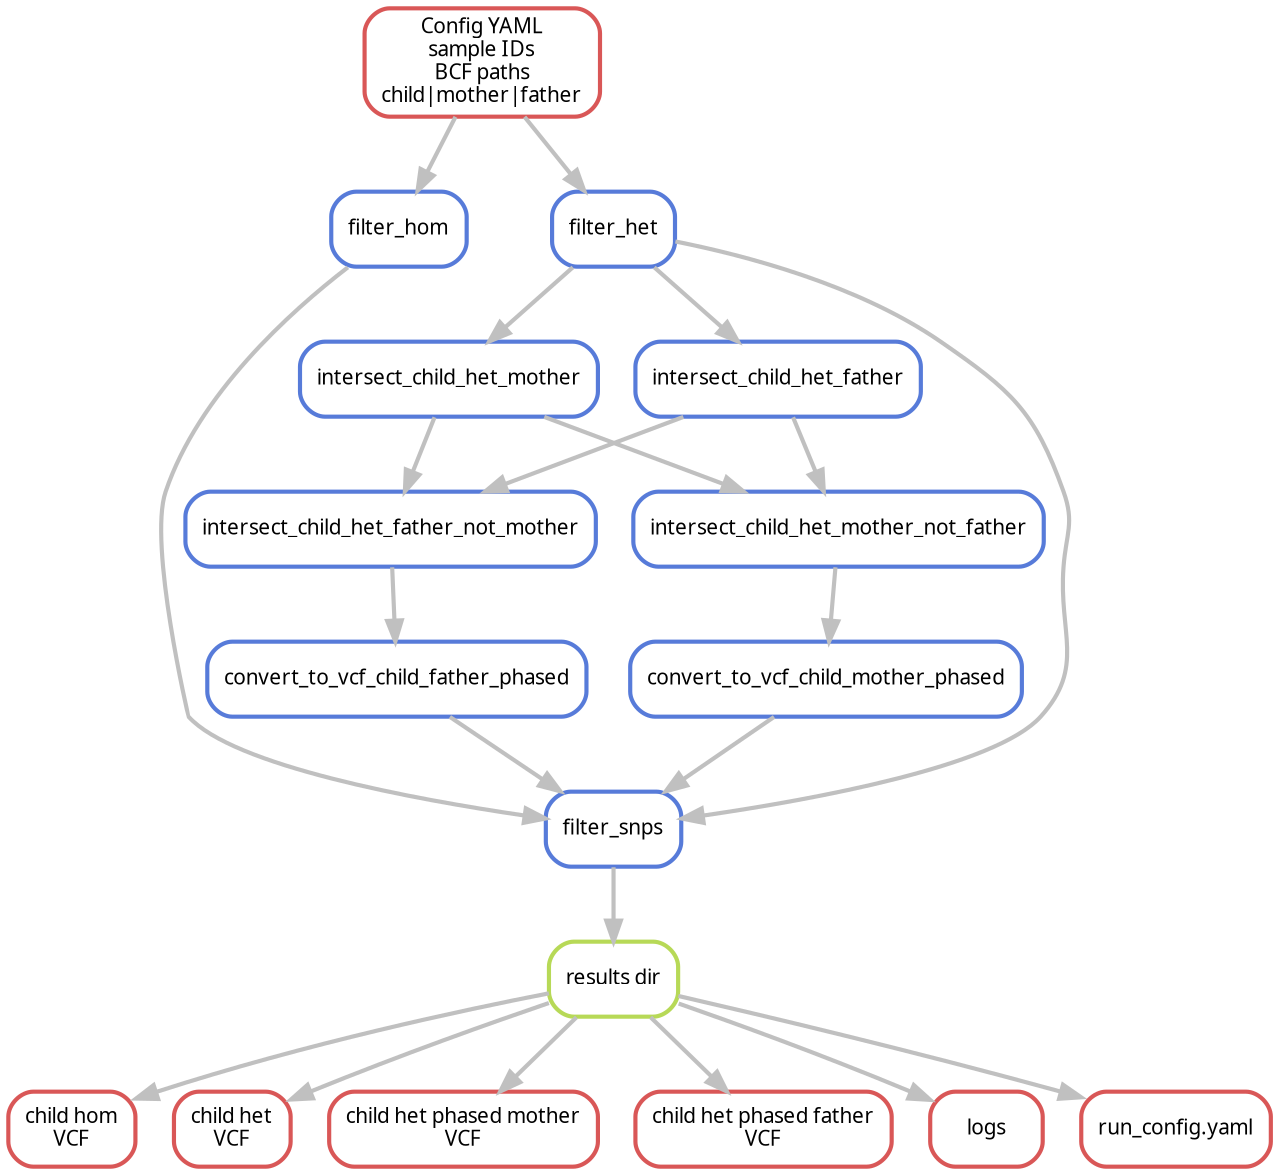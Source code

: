 digraph snakemake_dag {
    graph[bgcolor=white, margin=0];
    node[shape=box, style=rounded, fontname=sans,                 fontsize=10, penwidth=2];
    edge[penwidth=2, color=grey];
	0[label = "results dir", color = "0.21 0.6 0.85", style="rounded"];
	1[label = "filter_snps", color = "0.62 0.6 0.85", style="rounded"];
	2[label = "filter_het", color = "0.62 0.6 0.85", style="rounded"];
	3[label = "filter_hom", color = "0.62 0.6 0.85", style="rounded"];
	4[label = "convert_to_vcf_child_mother_phased", color = "0.62 0.6 0.85", style="rounded"];
	5[label = "intersect_child_het_mother_not_father", color = "0.62 0.6 0.85", style="rounded"];
	6[label = "intersect_child_het_mother", color = "0.62 0.6 0.85", style="rounded"];
	7[label = "intersect_child_het_father", color = "0.62 0.6 0.85", style="rounded"];
	8[label = "convert_to_vcf_child_father_phased", color = "0.62 0.6 0.85", style="rounded"];
	9[label = "intersect_child_het_father_not_mother", color = "0.62 0.6 0.85", style="rounded"];
	10[label = "Config YAML\nsample IDs\nBCF paths\nchild|mother|father", color = "0.00 0.6 0.85", style="rounded"];
	11[label = "child hom\nVCF", color = "0.00 0.6 0.85", style="rounded"];
	12[label = "child het\nVCF", color = "0.00 0.6 0.85", style="rounded"];
	13[label = "child het phased mother\nVCF", color = "0.00 0.6 0.85", style="rounded"];
	14[label = "child het phased father\nVCF", color = "0.00 0.6 0.85", style="rounded"];
	15[label = "logs", color = "0.00 0.6 0.85", style="rounded"];
	16[label = "run_config.yaml", color = "0.00 0.6 0.85", style="rounded"];
	
	1 -> 0
	2 -> 1
	3 -> 1
	4 -> 1
	8 -> 1
	5 -> 4
	6 -> 5
	7 -> 5
	2 -> 6
	2 -> 7
	9 -> 8
	7 -> 9
	6 -> 9
	10 -> 2
	10 -> 3
	0 -> 11
	0 -> 12
	0 -> 13
	0 -> 14
	0 -> 15
	0 -> 16
}            
